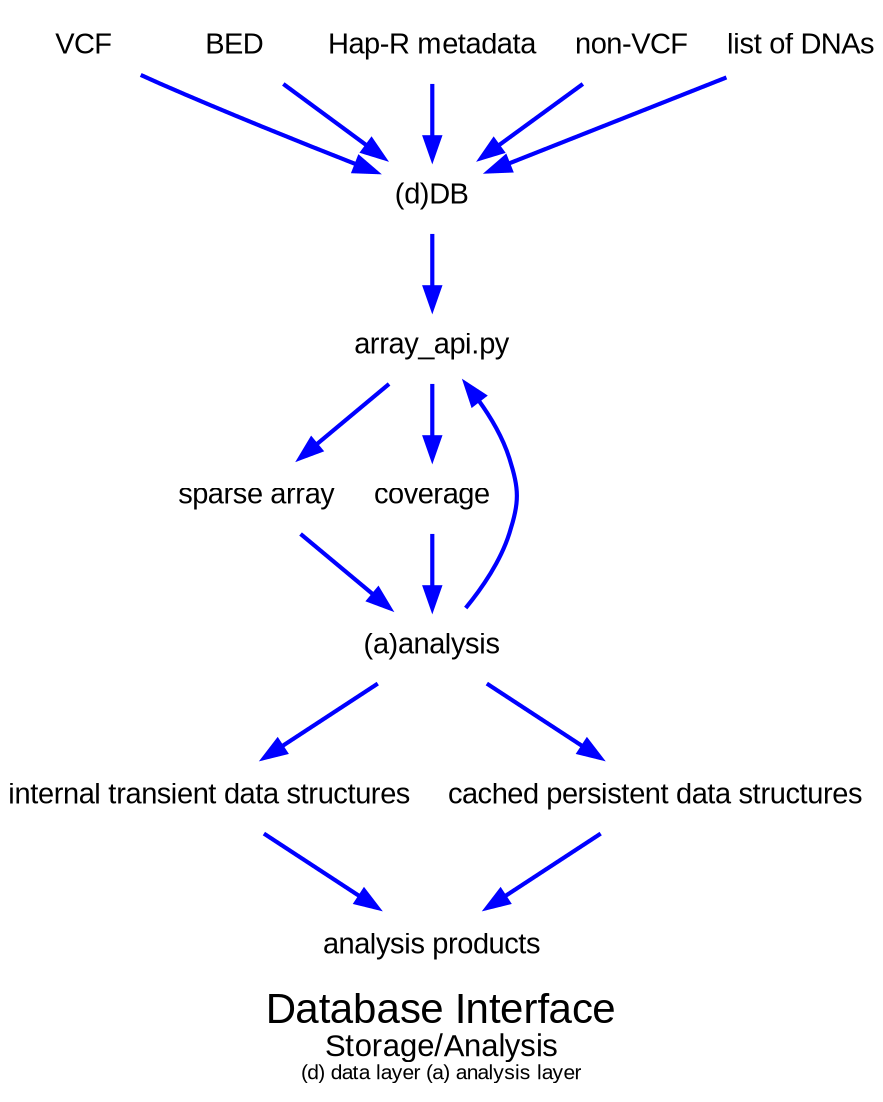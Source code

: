 digraph database {
	graph [rankdir=TB];
	graph [label=<<font face="Arial" point-size="20">Database Interface</font><br/><font face="Arial" point-size="15">Storage/Analysis</font><br/><font face="Arial" point-size="10">(d) data layer (a) analysis layer</font>>];
	edge [style=bold,color=blue];
	node [shape=rectangle];
    node [fontname="Arial" fillcolor=white shape=none margin="0,0"];

VCF -> "(d)DB";
BED -> "(d)DB";
"Hap-R metadata" -> "(d)DB";
"non-VCF" -> "(d)DB";
"(d)DB" -> "array_api.py";
"list of DNAs" -> "(d)DB";
"array_api.py" -> "sparse array";
"array_api.py" -> "coverage";
coverage -> "(a)analysis";
"sparse array" -> "(a)analysis";
"(a)analysis" -> "array_api.py";
"(a)analysis" -> "internal transient data structures";
"(a)analysis" -> "cached persistent data structures";
"internal transient data structures" -> "analysis products";
"cached persistent data structures" -> "analysis products";
}
